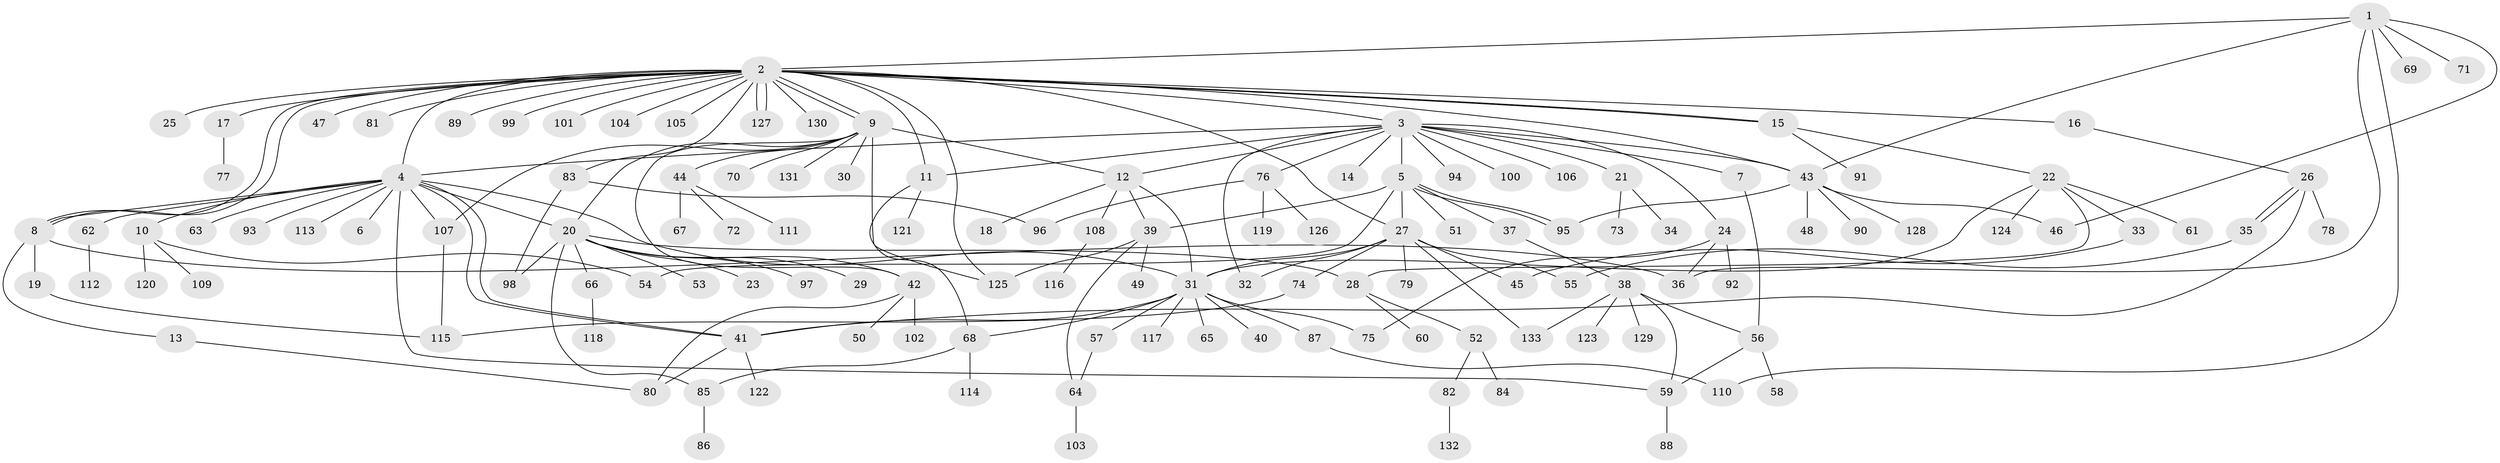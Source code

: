 // coarse degree distribution, {7: 0.0379746835443038, 24: 0.012658227848101266, 16: 0.012658227848101266, 23: 0.012658227848101266, 10: 0.02531645569620253, 4: 0.0379746835443038, 2: 0.16455696202531644, 3: 0.0759493670886076, 1: 0.5443037974683544, 5: 0.05063291139240506, 9: 0.012658227848101266, 6: 0.012658227848101266}
// Generated by graph-tools (version 1.1) at 2025/18/03/04/25 18:18:22]
// undirected, 133 vertices, 181 edges
graph export_dot {
graph [start="1"]
  node [color=gray90,style=filled];
  1;
  2;
  3;
  4;
  5;
  6;
  7;
  8;
  9;
  10;
  11;
  12;
  13;
  14;
  15;
  16;
  17;
  18;
  19;
  20;
  21;
  22;
  23;
  24;
  25;
  26;
  27;
  28;
  29;
  30;
  31;
  32;
  33;
  34;
  35;
  36;
  37;
  38;
  39;
  40;
  41;
  42;
  43;
  44;
  45;
  46;
  47;
  48;
  49;
  50;
  51;
  52;
  53;
  54;
  55;
  56;
  57;
  58;
  59;
  60;
  61;
  62;
  63;
  64;
  65;
  66;
  67;
  68;
  69;
  70;
  71;
  72;
  73;
  74;
  75;
  76;
  77;
  78;
  79;
  80;
  81;
  82;
  83;
  84;
  85;
  86;
  87;
  88;
  89;
  90;
  91;
  92;
  93;
  94;
  95;
  96;
  97;
  98;
  99;
  100;
  101;
  102;
  103;
  104;
  105;
  106;
  107;
  108;
  109;
  110;
  111;
  112;
  113;
  114;
  115;
  116;
  117;
  118;
  119;
  120;
  121;
  122;
  123;
  124;
  125;
  126;
  127;
  128;
  129;
  130;
  131;
  132;
  133;
  1 -- 2;
  1 -- 36;
  1 -- 43;
  1 -- 46;
  1 -- 69;
  1 -- 71;
  1 -- 110;
  2 -- 3;
  2 -- 4;
  2 -- 8;
  2 -- 8;
  2 -- 9;
  2 -- 9;
  2 -- 11;
  2 -- 15;
  2 -- 15;
  2 -- 16;
  2 -- 17;
  2 -- 25;
  2 -- 27;
  2 -- 43;
  2 -- 47;
  2 -- 81;
  2 -- 83;
  2 -- 89;
  2 -- 99;
  2 -- 101;
  2 -- 104;
  2 -- 105;
  2 -- 125;
  2 -- 127;
  2 -- 127;
  2 -- 130;
  3 -- 4;
  3 -- 5;
  3 -- 7;
  3 -- 11;
  3 -- 12;
  3 -- 14;
  3 -- 21;
  3 -- 24;
  3 -- 32;
  3 -- 43;
  3 -- 76;
  3 -- 94;
  3 -- 100;
  3 -- 106;
  4 -- 6;
  4 -- 8;
  4 -- 10;
  4 -- 20;
  4 -- 31;
  4 -- 41;
  4 -- 41;
  4 -- 59;
  4 -- 62;
  4 -- 63;
  4 -- 93;
  4 -- 107;
  4 -- 113;
  5 -- 27;
  5 -- 37;
  5 -- 39;
  5 -- 51;
  5 -- 54;
  5 -- 95;
  5 -- 95;
  7 -- 56;
  8 -- 13;
  8 -- 19;
  8 -- 36;
  9 -- 12;
  9 -- 20;
  9 -- 30;
  9 -- 42;
  9 -- 44;
  9 -- 70;
  9 -- 107;
  9 -- 125;
  9 -- 131;
  10 -- 54;
  10 -- 109;
  10 -- 120;
  11 -- 68;
  11 -- 121;
  12 -- 18;
  12 -- 31;
  12 -- 39;
  12 -- 108;
  13 -- 80;
  15 -- 22;
  15 -- 91;
  16 -- 26;
  17 -- 77;
  19 -- 115;
  20 -- 23;
  20 -- 28;
  20 -- 29;
  20 -- 42;
  20 -- 53;
  20 -- 66;
  20 -- 85;
  20 -- 97;
  20 -- 98;
  21 -- 34;
  21 -- 73;
  22 -- 28;
  22 -- 31;
  22 -- 33;
  22 -- 61;
  22 -- 124;
  24 -- 36;
  24 -- 75;
  24 -- 92;
  26 -- 35;
  26 -- 35;
  26 -- 41;
  26 -- 78;
  27 -- 31;
  27 -- 32;
  27 -- 45;
  27 -- 55;
  27 -- 74;
  27 -- 79;
  27 -- 133;
  28 -- 52;
  28 -- 60;
  31 -- 40;
  31 -- 41;
  31 -- 57;
  31 -- 65;
  31 -- 68;
  31 -- 75;
  31 -- 87;
  31 -- 117;
  33 -- 45;
  35 -- 55;
  37 -- 38;
  38 -- 56;
  38 -- 59;
  38 -- 123;
  38 -- 129;
  38 -- 133;
  39 -- 49;
  39 -- 64;
  39 -- 125;
  41 -- 80;
  41 -- 122;
  42 -- 50;
  42 -- 80;
  42 -- 102;
  43 -- 46;
  43 -- 48;
  43 -- 90;
  43 -- 95;
  43 -- 128;
  44 -- 67;
  44 -- 72;
  44 -- 111;
  52 -- 82;
  52 -- 84;
  56 -- 58;
  56 -- 59;
  57 -- 64;
  59 -- 88;
  62 -- 112;
  64 -- 103;
  66 -- 118;
  68 -- 85;
  68 -- 114;
  74 -- 115;
  76 -- 96;
  76 -- 119;
  76 -- 126;
  82 -- 132;
  83 -- 96;
  83 -- 98;
  85 -- 86;
  87 -- 110;
  107 -- 115;
  108 -- 116;
}
